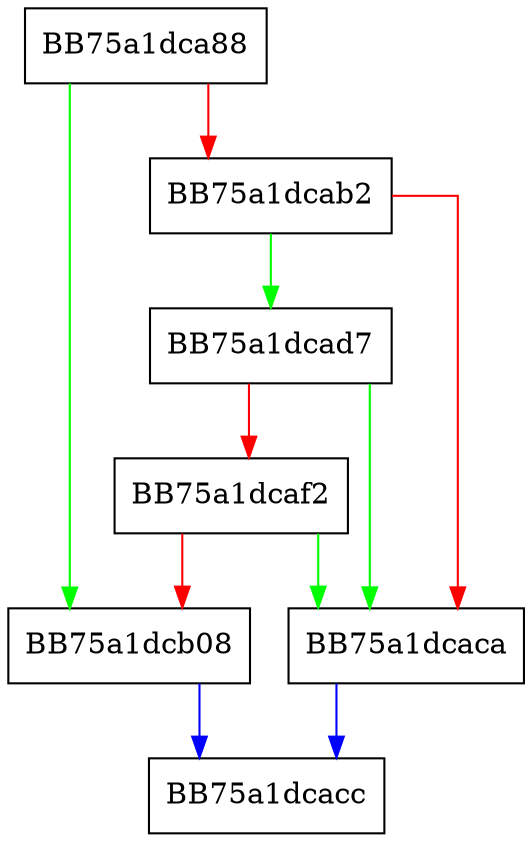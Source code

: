digraph internal_WOWISPathVirtualizable {
  node [shape="box"];
  graph [splines=ortho];
  BB75a1dca88 -> BB75a1dcb08 [color="green"];
  BB75a1dca88 -> BB75a1dcab2 [color="red"];
  BB75a1dcab2 -> BB75a1dcad7 [color="green"];
  BB75a1dcab2 -> BB75a1dcaca [color="red"];
  BB75a1dcaca -> BB75a1dcacc [color="blue"];
  BB75a1dcad7 -> BB75a1dcaca [color="green"];
  BB75a1dcad7 -> BB75a1dcaf2 [color="red"];
  BB75a1dcaf2 -> BB75a1dcaca [color="green"];
  BB75a1dcaf2 -> BB75a1dcb08 [color="red"];
  BB75a1dcb08 -> BB75a1dcacc [color="blue"];
}